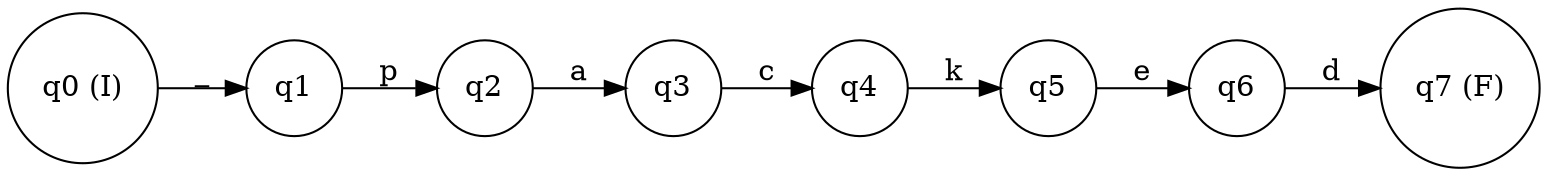 digraph finite_state_machine {
rankdir=LR;
node [shape = circle];
q0 [label="q0 (I)"];
q1 [label="q1"];
q2 [label="q2"];
q3 [label="q3"];
q4 [label="q4"];
q5 [label="q5"];
q6 [label="q6"];
q7 [label="q7 (F)"];
q0 -> q1 [label="_"];
q1 -> q2 [label="p"];
q2 -> q3 [label="a"];
q3 -> q4 [label="c"];
q4 -> q5 [label="k"];
q5 -> q6 [label="e"];
q6 -> q7 [label="d"];
}
